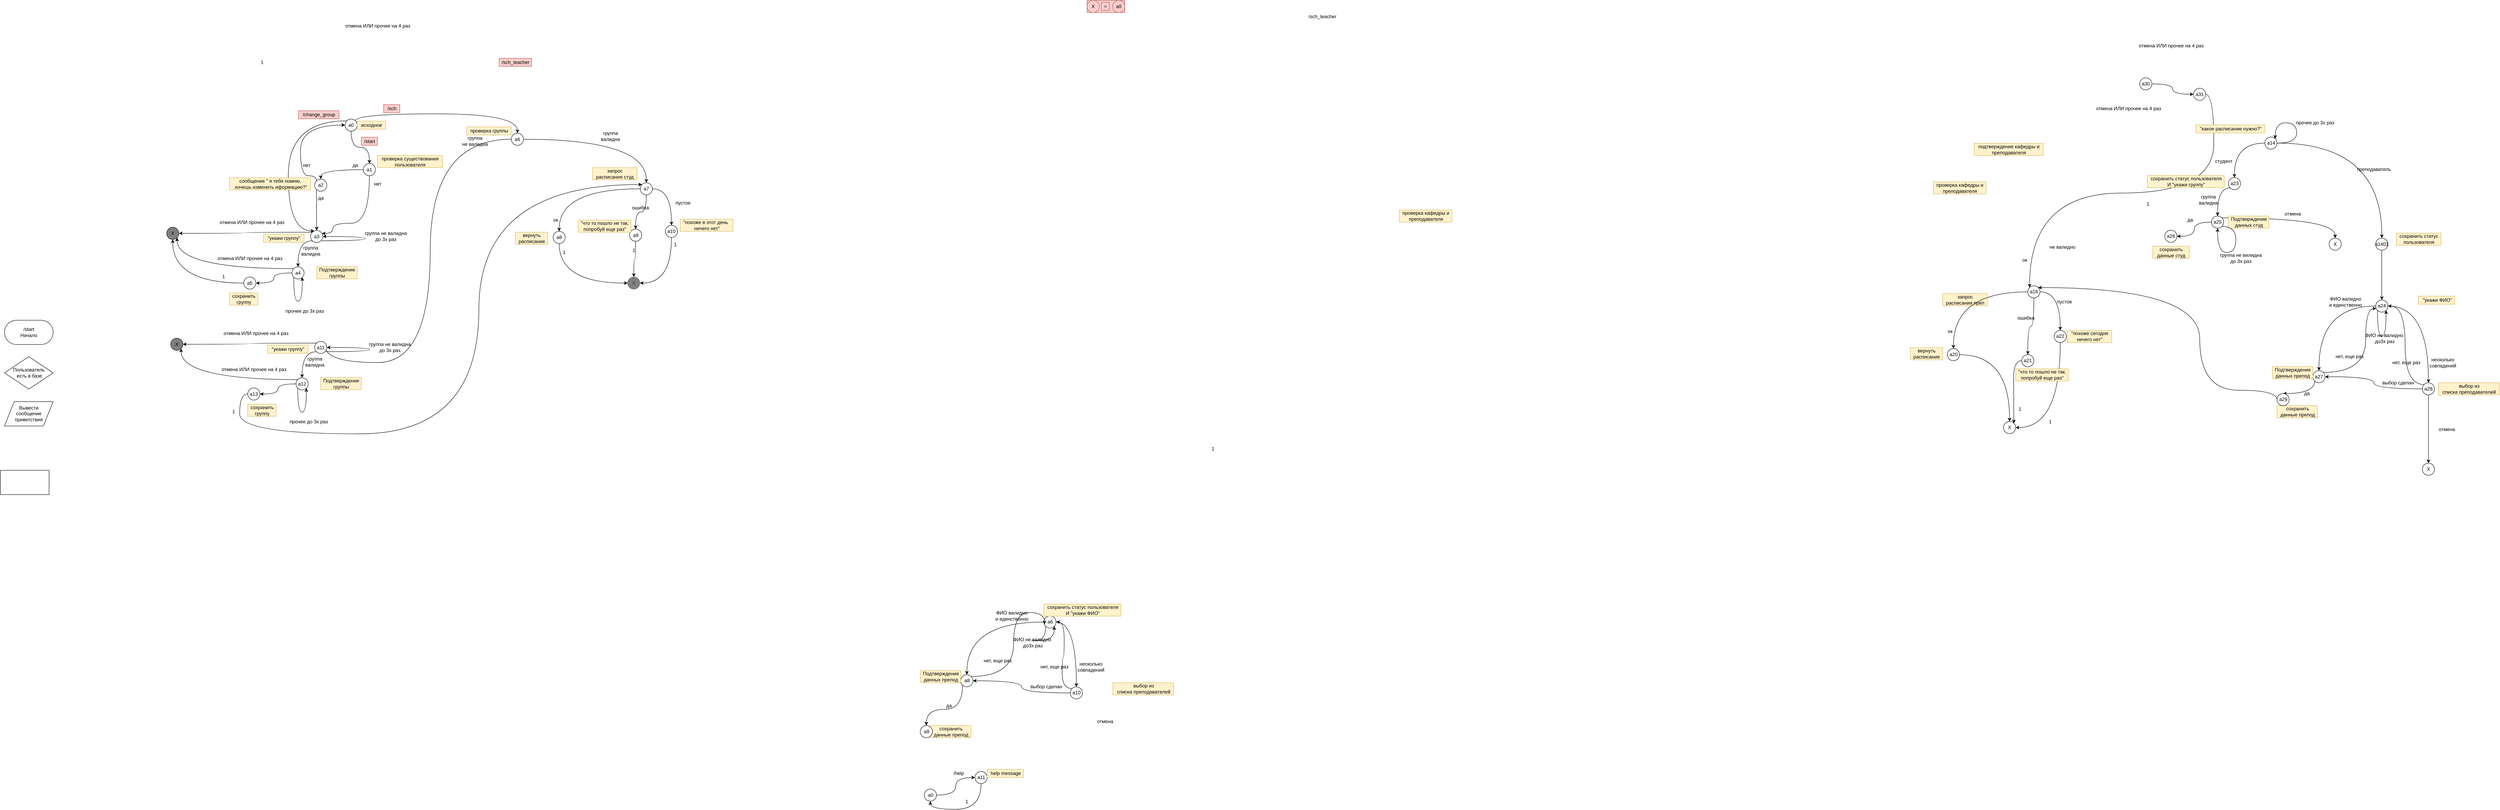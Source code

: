 <mxfile version="12.5.3" type="device"><diagram id="VK6c5lsioW2LHg_DJ_at" name="Page-1"><mxGraphModel dx="2460" dy="1689" grid="1" gridSize="10" guides="1" tooltips="1" connect="1" arrows="1" fold="1" page="1" pageScale="1" pageWidth="850" pageHeight="1100" math="0" shadow="0"><root><mxCell id="0"/><mxCell id="1" parent="0"/><mxCell id="bqstY_Hlin2FzikaDKTj-4" style="edgeStyle=orthogonalEdgeStyle;rounded=0;orthogonalLoop=1;jettySize=auto;html=1;exitX=0.5;exitY=1;exitDx=0;exitDy=0;entryX=0.5;entryY=0;entryDx=0;entryDy=0;curved=1;" parent="1" source="bqstY_Hlin2FzikaDKTj-1" target="bqstY_Hlin2FzikaDKTj-3" edge="1"><mxGeometry relative="1" as="geometry"/></mxCell><mxCell id="v7j_WseTXNsHEajFY_FT-43" style="edgeStyle=orthogonalEdgeStyle;curved=1;rounded=0;orthogonalLoop=1;jettySize=auto;html=1;exitX=0;exitY=0;exitDx=0;exitDy=0;entryX=0.305;entryY=0.038;entryDx=0;entryDy=0;entryPerimeter=0;" edge="1" parent="1" source="bqstY_Hlin2FzikaDKTj-1" target="bqstY_Hlin2FzikaDKTj-9"><mxGeometry relative="1" as="geometry"><Array as="points"><mxPoint x="-900" y="77"/><mxPoint x="-900" y="349"/></Array></mxGeometry></mxCell><mxCell id="bqstY_Hlin2FzikaDKTj-1" value="a0" style="ellipse;whiteSpace=wrap;html=1;aspect=fixed;" parent="1" vertex="1"><mxGeometry x="-760" y="72.8" width="30" height="30" as="geometry"/></mxCell><mxCell id="bqstY_Hlin2FzikaDKTj-17" style="edgeStyle=orthogonalEdgeStyle;curved=1;rounded=0;orthogonalLoop=1;jettySize=auto;html=1;exitX=0;exitY=0.5;exitDx=0;exitDy=0;entryX=0.5;entryY=0;entryDx=0;entryDy=0;" parent="1" source="bqstY_Hlin2FzikaDKTj-3" target="bqstY_Hlin2FzikaDKTj-6" edge="1"><mxGeometry relative="1" as="geometry"/></mxCell><mxCell id="bqstY_Hlin2FzikaDKTj-19" style="edgeStyle=orthogonalEdgeStyle;curved=1;rounded=0;orthogonalLoop=1;jettySize=auto;html=1;exitX=0.5;exitY=1;exitDx=0;exitDy=0;entryX=0.928;entryY=0.254;entryDx=0;entryDy=0;entryPerimeter=0;" parent="1" source="bqstY_Hlin2FzikaDKTj-3" target="bqstY_Hlin2FzikaDKTj-9" edge="1"><mxGeometry relative="1" as="geometry"><mxPoint x="-635" y="262.8" as="targetPoint"/><Array as="points"><mxPoint x="-700" y="330"/><mxPoint x="-790" y="330"/><mxPoint x="-790" y="355"/></Array></mxGeometry></mxCell><mxCell id="bqstY_Hlin2FzikaDKTj-3" value="a1" style="ellipse;whiteSpace=wrap;html=1;aspect=fixed;" parent="1" vertex="1"><mxGeometry x="-715" y="182.8" width="30" height="30" as="geometry"/></mxCell><mxCell id="bqstY_Hlin2FzikaDKTj-5" value="да" style="text;html=1;align=center;verticalAlign=middle;resizable=0;points=[];autosize=1;" parent="1" vertex="1"><mxGeometry x="-750" y="177.25" width="30" height="20" as="geometry"/></mxCell><mxCell id="bqstY_Hlin2FzikaDKTj-10" style="edgeStyle=orthogonalEdgeStyle;curved=1;rounded=0;orthogonalLoop=1;jettySize=auto;html=1;exitX=0;exitY=1;exitDx=0;exitDy=0;entryX=0.5;entryY=0;entryDx=0;entryDy=0;" parent="1" source="bqstY_Hlin2FzikaDKTj-6" target="bqstY_Hlin2FzikaDKTj-9" edge="1"><mxGeometry relative="1" as="geometry"/></mxCell><mxCell id="bqstY_Hlin2FzikaDKTj-26" style="edgeStyle=orthogonalEdgeStyle;curved=1;rounded=0;orthogonalLoop=1;jettySize=auto;html=1;exitX=0;exitY=0;exitDx=0;exitDy=0;entryX=0;entryY=0.5;entryDx=0;entryDy=0;" parent="1" source="bqstY_Hlin2FzikaDKTj-6" target="bqstY_Hlin2FzikaDKTj-1" edge="1"><mxGeometry relative="1" as="geometry"><Array as="points"><mxPoint x="-830" y="212.8"/><mxPoint x="-870" y="212.8"/><mxPoint x="-870" y="87.8"/></Array></mxGeometry></mxCell><mxCell id="bqstY_Hlin2FzikaDKTj-6" value="a2" style="ellipse;whiteSpace=wrap;html=1;aspect=fixed;" parent="1" vertex="1"><mxGeometry x="-835" y="221.25" width="30" height="30" as="geometry"/></mxCell><mxCell id="v7j_WseTXNsHEajFY_FT-10" style="edgeStyle=orthogonalEdgeStyle;curved=1;rounded=0;orthogonalLoop=1;jettySize=auto;html=1;exitX=0;exitY=0;exitDx=0;exitDy=0;entryX=1;entryY=0.5;entryDx=0;entryDy=0;" edge="1" parent="1" source="bqstY_Hlin2FzikaDKTj-9" target="v7j_WseTXNsHEajFY_FT-9"><mxGeometry relative="1" as="geometry"/></mxCell><mxCell id="bqstY_Hlin2FzikaDKTj-9" value="a3" style="ellipse;whiteSpace=wrap;html=1;aspect=fixed;" parent="1" vertex="1"><mxGeometry x="-845" y="347.8" width="30" height="30" as="geometry"/></mxCell><mxCell id="bqstY_Hlin2FzikaDKTj-14" value="исходное" style="text;html=1;align=center;verticalAlign=middle;resizable=0;points=[];autosize=1;fillColor=#fff2cc;strokeColor=#d6b656;" parent="1" vertex="1"><mxGeometry x="-730" y="77.8" width="70" height="20" as="geometry"/></mxCell><mxCell id="bqstY_Hlin2FzikaDKTj-15" value="проверка существования &lt;br&gt;пользователя" style="text;html=1;align=center;verticalAlign=middle;resizable=0;points=[];autosize=1;fillColor=#fff2cc;strokeColor=#d6b656;" parent="1" vertex="1"><mxGeometry x="-680" y="162.8" width="160" height="30" as="geometry"/></mxCell><mxCell id="bqstY_Hlin2FzikaDKTj-16" value="/start" style="text;html=1;align=center;verticalAlign=middle;resizable=0;points=[];autosize=1;fillColor=#f8cecc;strokeColor=#b85450;" parent="1" vertex="1"><mxGeometry x="-720" y="117.8" width="40" height="20" as="geometry"/></mxCell><mxCell id="bqstY_Hlin2FzikaDKTj-20" value="нет" style="text;html=1;align=center;verticalAlign=middle;resizable=0;points=[];autosize=1;" parent="1" vertex="1"><mxGeometry x="-695" y="222.8" width="30" height="20" as="geometry"/></mxCell><mxCell id="bqstY_Hlin2FzikaDKTj-21" value="сообщение &quot; я тебя помню,&lt;br&gt;&amp;nbsp;хочешь изменить иформацию?&quot;" style="text;html=1;align=center;verticalAlign=middle;resizable=0;points=[];autosize=1;fillColor=#fff2cc;strokeColor=#d6b656;" parent="1" vertex="1"><mxGeometry x="-1045" y="217.8" width="200" height="30" as="geometry"/></mxCell><mxCell id="bqstY_Hlin2FzikaDKTj-22" value="да" style="text;html=1;align=center;verticalAlign=middle;resizable=0;points=[];autosize=1;" parent="1" vertex="1"><mxGeometry x="-835" y="257.8" width="30" height="20" as="geometry"/></mxCell><mxCell id="bqstY_Hlin2FzikaDKTj-38" style="edgeStyle=orthogonalEdgeStyle;curved=1;rounded=0;orthogonalLoop=1;jettySize=auto;html=1;exitX=0;exitY=1;exitDx=0;exitDy=0;entryX=0.5;entryY=0;entryDx=0;entryDy=0;" parent="1" source="bqstY_Hlin2FzikaDKTj-9" target="bqstY_Hlin2FzikaDKTj-37" edge="1"><mxGeometry relative="1" as="geometry"><mxPoint x="-975.607" y="448.407" as="sourcePoint"/></mxGeometry></mxCell><mxCell id="bqstY_Hlin2FzikaDKTj-25" value="нет" style="text;html=1;align=center;verticalAlign=middle;resizable=0;points=[];autosize=1;" parent="1" vertex="1"><mxGeometry x="-870" y="177.25" width="30" height="20" as="geometry"/></mxCell><mxCell id="bqstY_Hlin2FzikaDKTj-54" value="" style="edgeStyle=orthogonalEdgeStyle;curved=1;rounded=0;orthogonalLoop=1;jettySize=auto;html=1;" parent="1" source="bqstY_Hlin2FzikaDKTj-28" target="bqstY_Hlin2FzikaDKTj-53" edge="1"><mxGeometry relative="1" as="geometry"/></mxCell><mxCell id="bqstY_Hlin2FzikaDKTj-70" style="edgeStyle=orthogonalEdgeStyle;curved=1;rounded=0;orthogonalLoop=1;jettySize=auto;html=1;exitX=1;exitY=0.5;exitDx=0;exitDy=0;entryX=0.5;entryY=0;entryDx=0;entryDy=0;" parent="1" source="bqstY_Hlin2FzikaDKTj-28" target="bqstY_Hlin2FzikaDKTj-72" edge="1"><mxGeometry relative="1" as="geometry"><mxPoint x="1048.5" y="1480" as="targetPoint"/></mxGeometry></mxCell><mxCell id="bqstY_Hlin2FzikaDKTj-28" value="a6" style="ellipse;whiteSpace=wrap;html=1;aspect=fixed;" parent="1" vertex="1"><mxGeometry x="963.5" y="1299.45" width="30" height="30" as="geometry"/></mxCell><mxCell id="bqstY_Hlin2FzikaDKTj-62" style="edgeStyle=orthogonalEdgeStyle;curved=1;rounded=0;orthogonalLoop=1;jettySize=auto;html=1;exitX=1;exitY=0;exitDx=0;exitDy=0;entryX=0.048;entryY=0.703;entryDx=0;entryDy=0;entryPerimeter=0;" parent="1" source="bqstY_Hlin2FzikaDKTj-53" target="bqstY_Hlin2FzikaDKTj-28" edge="1"><mxGeometry relative="1" as="geometry"><Array as="points"><mxPoint x="888.5" y="1449"/><mxPoint x="888.5" y="1291"/></Array></mxGeometry></mxCell><mxCell id="bqstY_Hlin2FzikaDKTj-53" value="a8" style="ellipse;whiteSpace=wrap;html=1;aspect=fixed;" parent="1" vertex="1"><mxGeometry x="758.5" y="1444.45" width="30" height="30" as="geometry"/></mxCell><mxCell id="bqstY_Hlin2FzikaDKTj-34" value="&quot;укажи группу&quot;" style="text;html=1;align=center;verticalAlign=middle;resizable=0;points=[];autosize=1;fillColor=#fff2cc;strokeColor=#d6b656;" parent="1" vertex="1"><mxGeometry x="-961" y="357.25" width="100" height="20" as="geometry"/></mxCell><mxCell id="bqstY_Hlin2FzikaDKTj-35" style="edgeStyle=orthogonalEdgeStyle;curved=1;rounded=0;orthogonalLoop=1;jettySize=auto;html=1;exitX=0.912;exitY=0.851;exitDx=0;exitDy=0;entryX=1;entryY=0.5;entryDx=0;entryDy=0;exitPerimeter=0;" parent="1" source="bqstY_Hlin2FzikaDKTj-9" target="bqstY_Hlin2FzikaDKTj-9" edge="1"><mxGeometry relative="1" as="geometry"><Array as="points"><mxPoint x="-710" y="373"/><mxPoint x="-710" y="363"/></Array></mxGeometry></mxCell><mxCell id="bqstY_Hlin2FzikaDKTj-36" value="отмена ИЛИ прочее на 4 раз" style="text;html=1;align=center;verticalAlign=middle;resizable=0;points=[];autosize=1;" parent="1" vertex="1"><mxGeometry x="-1080" y="317.8" width="180" height="20" as="geometry"/></mxCell><mxCell id="bqstY_Hlin2FzikaDKTj-113" style="edgeStyle=orthogonalEdgeStyle;curved=1;rounded=0;orthogonalLoop=1;jettySize=auto;html=1;exitX=0;exitY=0.5;exitDx=0;exitDy=0;entryX=1;entryY=0.5;entryDx=0;entryDy=0;" parent="1" source="bqstY_Hlin2FzikaDKTj-37" target="bqstY_Hlin2FzikaDKTj-110" edge="1"><mxGeometry relative="1" as="geometry"/></mxCell><mxCell id="v7j_WseTXNsHEajFY_FT-11" style="edgeStyle=orthogonalEdgeStyle;curved=1;rounded=0;orthogonalLoop=1;jettySize=auto;html=1;exitX=0;exitY=0;exitDx=0;exitDy=0;entryX=1;entryY=1;entryDx=0;entryDy=0;" edge="1" parent="1" source="bqstY_Hlin2FzikaDKTj-37" target="v7j_WseTXNsHEajFY_FT-9"><mxGeometry relative="1" as="geometry"/></mxCell><mxCell id="bqstY_Hlin2FzikaDKTj-37" value="a4" style="ellipse;whiteSpace=wrap;html=1;aspect=fixed;" parent="1" vertex="1"><mxGeometry x="-891" y="437.8" width="30" height="30" as="geometry"/></mxCell><mxCell id="bqstY_Hlin2FzikaDKTj-39" value="группа &lt;br&gt;валидна" style="text;html=1;align=center;verticalAlign=middle;resizable=0;points=[];autosize=1;" parent="1" vertex="1"><mxGeometry x="-875" y="382.8" width="60" height="30" as="geometry"/></mxCell><mxCell id="bqstY_Hlin2FzikaDKTj-41" value="ФИО не валидно&lt;br&gt;&amp;nbsp;до3х раз" style="text;html=1;align=center;verticalAlign=middle;resizable=0;points=[];autosize=1;" parent="1" vertex="1"><mxGeometry x="878.5" y="1350" width="110" height="30" as="geometry"/></mxCell><mxCell id="bqstY_Hlin2FzikaDKTj-45" value="сохранить &lt;br&gt;данные препод" style="text;html=1;align=center;verticalAlign=middle;resizable=0;points=[];autosize=1;fillColor=#fff2cc;strokeColor=#d6b656;" parent="1" vertex="1"><mxGeometry x="683.5" y="1570" width="100" height="30" as="geometry"/></mxCell><mxCell id="bqstY_Hlin2FzikaDKTj-48" value="отмена ИЛИ прочее на 4 раз" style="text;html=1;align=center;verticalAlign=middle;resizable=0;points=[];autosize=1;" parent="1" vertex="1"><mxGeometry x="-1085" y="407.25" width="180" height="20" as="geometry"/></mxCell><mxCell id="bqstY_Hlin2FzikaDKTj-55" value="1" style="text;html=1;align=center;verticalAlign=middle;resizable=0;points=[];autosize=1;" parent="1" vertex="1"><mxGeometry x="-1070" y="452.23" width="20" height="20" as="geometry"/></mxCell><mxCell id="bqstY_Hlin2FzikaDKTj-57" value="сохранить статус пользователя&lt;br&gt;И &quot;укажи ФИО&quot;" style="text;html=1;align=center;verticalAlign=middle;resizable=0;points=[];autosize=1;fillColor=#fff2cc;strokeColor=#d6b656;" parent="1" vertex="1"><mxGeometry x="963.5" y="1270" width="190" height="30" as="geometry"/></mxCell><mxCell id="bqstY_Hlin2FzikaDKTj-58" style="edgeStyle=orthogonalEdgeStyle;curved=1;rounded=0;orthogonalLoop=1;jettySize=auto;html=1;exitX=0;exitY=1;exitDx=0;exitDy=0;entryX=1;entryY=1;entryDx=0;entryDy=0;" parent="1" source="bqstY_Hlin2FzikaDKTj-28" target="bqstY_Hlin2FzikaDKTj-28" edge="1"><mxGeometry relative="1" as="geometry"><Array as="points"><mxPoint x="918.5" y="1360"/><mxPoint x="938.5" y="1360"/></Array></mxGeometry></mxCell><mxCell id="bqstY_Hlin2FzikaDKTj-59" value="ФИО валидно &lt;br&gt;и единственно" style="text;html=1;align=center;verticalAlign=middle;resizable=0;points=[];autosize=1;" parent="1" vertex="1"><mxGeometry x="833.5" y="1284.45" width="100" height="30" as="geometry"/></mxCell><mxCell id="bqstY_Hlin2FzikaDKTj-60" value="Подтверждение &lt;br&gt;данных препод" style="text;html=1;align=center;verticalAlign=middle;resizable=0;points=[];autosize=1;fillColor=#fff2cc;strokeColor=#d6b656;" parent="1" vertex="1"><mxGeometry x="658.5" y="1434.45" width="100" height="30" as="geometry"/></mxCell><mxCell id="bqstY_Hlin2FzikaDKTj-63" value="нет, еще раз" style="text;html=1;align=center;verticalAlign=middle;resizable=0;points=[];autosize=1;" parent="1" vertex="1"><mxGeometry x="808.5" y="1400" width="80" height="20" as="geometry"/></mxCell><mxCell id="bqstY_Hlin2FzikaDKTj-65" value="да" style="text;html=1;align=center;verticalAlign=middle;resizable=0;points=[];autosize=1;" parent="1" vertex="1"><mxGeometry x="713.5" y="1511" width="30" height="20" as="geometry"/></mxCell><mxCell id="bqstY_Hlin2FzikaDKTj-50" value="a9" style="ellipse;whiteSpace=wrap;html=1;aspect=fixed;" parent="1" vertex="1"><mxGeometry x="658.5" y="1570" width="30" height="30" as="geometry"/></mxCell><mxCell id="bqstY_Hlin2FzikaDKTj-66" style="edgeStyle=orthogonalEdgeStyle;curved=1;rounded=0;orthogonalLoop=1;jettySize=auto;html=1;exitX=0;exitY=1;exitDx=0;exitDy=0;entryX=0.5;entryY=0;entryDx=0;entryDy=0;" parent="1" source="bqstY_Hlin2FzikaDKTj-53" target="bqstY_Hlin2FzikaDKTj-50" edge="1"><mxGeometry relative="1" as="geometry"><mxPoint x="763" y="1469.667" as="sourcePoint"/><mxPoint x="883.833" y="899.667" as="targetPoint"/><Array as="points"><mxPoint x="763.5" y="1530"/><mxPoint x="673.5" y="1530"/></Array></mxGeometry></mxCell><mxCell id="bqstY_Hlin2FzikaDKTj-67" value="1" style="text;html=1;align=center;verticalAlign=middle;resizable=0;points=[];autosize=1;" parent="1" vertex="1"><mxGeometry x="-975" y="-77.2" width="20" height="20" as="geometry"/></mxCell><mxCell id="bqstY_Hlin2FzikaDKTj-69" value="отмена ИЛИ прочее на 4 раз" style="text;html=1;align=center;verticalAlign=middle;resizable=0;points=[];autosize=1;" parent="1" vertex="1"><mxGeometry x="-770" y="-166.67" width="180" height="20" as="geometry"/></mxCell><mxCell id="bqstY_Hlin2FzikaDKTj-71" value="несколько &lt;br&gt;совпадений" style="text;html=1;align=center;verticalAlign=middle;resizable=0;points=[];autosize=1;" parent="1" vertex="1"><mxGeometry x="1038.5" y="1410" width="80" height="30" as="geometry"/></mxCell><mxCell id="bqstY_Hlin2FzikaDKTj-74" style="edgeStyle=orthogonalEdgeStyle;curved=1;rounded=0;orthogonalLoop=1;jettySize=auto;html=1;exitX=0;exitY=0.5;exitDx=0;exitDy=0;entryX=1;entryY=0.5;entryDx=0;entryDy=0;" parent="1" source="bqstY_Hlin2FzikaDKTj-72" target="bqstY_Hlin2FzikaDKTj-53" edge="1"><mxGeometry relative="1" as="geometry"/></mxCell><mxCell id="bqstY_Hlin2FzikaDKTj-78" style="edgeStyle=orthogonalEdgeStyle;curved=1;rounded=0;orthogonalLoop=1;jettySize=auto;html=1;exitX=0;exitY=0;exitDx=0;exitDy=0;entryX=1;entryY=0.5;entryDx=0;entryDy=0;" parent="1" source="bqstY_Hlin2FzikaDKTj-72" target="bqstY_Hlin2FzikaDKTj-28" edge="1"><mxGeometry relative="1" as="geometry"/></mxCell><mxCell id="bqstY_Hlin2FzikaDKTj-72" value="a10" style="ellipse;whiteSpace=wrap;html=1;aspect=fixed;" parent="1" vertex="1"><mxGeometry x="1028.5" y="1474.45" width="30" height="30" as="geometry"/></mxCell><mxCell id="bqstY_Hlin2FzikaDKTj-73" value="выбор из &lt;br&gt;списка преподавателей" style="text;html=1;align=center;verticalAlign=middle;resizable=0;points=[];autosize=1;fillColor=#fff2cc;strokeColor=#d6b656;" parent="1" vertex="1"><mxGeometry x="1133.5" y="1464.45" width="150" height="30" as="geometry"/></mxCell><mxCell id="bqstY_Hlin2FzikaDKTj-75" value="выбор сделан" style="text;html=1;align=center;verticalAlign=middle;resizable=0;points=[];autosize=1;" parent="1" vertex="1"><mxGeometry x="923.5" y="1464.45" width="90" height="20" as="geometry"/></mxCell><mxCell id="bqstY_Hlin2FzikaDKTj-77" value="отмена" style="text;html=1;align=center;verticalAlign=middle;resizable=0;points=[];autosize=1;" parent="1" vertex="1"><mxGeometry x="1083.5" y="1550" width="60" height="20" as="geometry"/></mxCell><mxCell id="bqstY_Hlin2FzikaDKTj-79" value="нет, еще раз" style="text;html=1;align=center;verticalAlign=middle;resizable=0;points=[];autosize=1;" parent="1" vertex="1"><mxGeometry x="948.5" y="1415" width="80" height="20" as="geometry"/></mxCell><mxCell id="bqstY_Hlin2FzikaDKTj-89" value="" style="edgeStyle=orthogonalEdgeStyle;curved=1;rounded=0;orthogonalLoop=1;jettySize=auto;html=1;entryX=0.5;entryY=0;entryDx=0;entryDy=0;exitX=1;exitY=0;exitDx=0;exitDy=0;" parent="1" source="bqstY_Hlin2FzikaDKTj-1" target="bqstY_Hlin2FzikaDKTj-94" edge="1"><mxGeometry relative="1" as="geometry"><mxPoint x="-251" y="89.7" as="targetPoint"/><mxPoint x="-135.997" y="41" as="sourcePoint"/><Array as="points"><mxPoint x="-734" y="60"/><mxPoint x="-335" y="60"/></Array></mxGeometry></mxCell><mxCell id="bqstY_Hlin2FzikaDKTj-341" value="" style="edgeStyle=orthogonalEdgeStyle;curved=1;rounded=0;orthogonalLoop=1;jettySize=auto;html=1;" parent="1" source="bqstY_Hlin2FzikaDKTj-338" target="bqstY_Hlin2FzikaDKTj-340" edge="1"><mxGeometry relative="1" as="geometry"/></mxCell><mxCell id="bqstY_Hlin2FzikaDKTj-338" value="a30" style="ellipse;whiteSpace=wrap;html=1;aspect=fixed;" parent="1" vertex="1"><mxGeometry x="3666" y="-28.95" width="30" height="30" as="geometry"/></mxCell><mxCell id="bqstY_Hlin2FzikaDKTj-345" style="edgeStyle=orthogonalEdgeStyle;curved=1;rounded=0;orthogonalLoop=1;jettySize=auto;html=1;exitX=1;exitY=0.5;exitDx=0;exitDy=0;entryX=0;entryY=0;entryDx=0;entryDy=0;" parent="1" source="bqstY_Hlin2FzikaDKTj-340" target="bqstY_Hlin2FzikaDKTj-142" edge="1"><mxGeometry relative="1" as="geometry"/></mxCell><mxCell id="bqstY_Hlin2FzikaDKTj-340" value="a31" style="ellipse;whiteSpace=wrap;html=1;aspect=fixed;" parent="1" vertex="1"><mxGeometry x="3798.72" y="-3.3" width="30" height="30" as="geometry"/></mxCell><mxCell id="bqstY_Hlin2FzikaDKTj-208" value="" style="edgeStyle=orthogonalEdgeStyle;curved=1;rounded=0;orthogonalLoop=1;jettySize=auto;html=1;" parent="1" source="bqstY_Hlin2FzikaDKTj-96" target="bqstY_Hlin2FzikaDKTj-207" edge="1"><mxGeometry relative="1" as="geometry"/></mxCell><mxCell id="bqstY_Hlin2FzikaDKTj-210" value="" style="edgeStyle=orthogonalEdgeStyle;curved=1;rounded=0;orthogonalLoop=1;jettySize=auto;html=1;entryX=0.5;entryY=0;entryDx=0;entryDy=0;" parent="1" source="bqstY_Hlin2FzikaDKTj-351" target="bqstY_Hlin2FzikaDKTj-262" edge="1"><mxGeometry relative="1" as="geometry"><mxPoint x="4338" y="212.25" as="targetPoint"/></mxGeometry></mxCell><mxCell id="bqstY_Hlin2FzikaDKTj-96" value="a14" style="ellipse;whiteSpace=wrap;html=1;aspect=fixed;" parent="1" vertex="1"><mxGeometry x="3974.5" y="117.25" width="30" height="30" as="geometry"/></mxCell><mxCell id="bqstY_Hlin2FzikaDKTj-207" value="a23" style="ellipse;whiteSpace=wrap;html=1;aspect=fixed;" parent="1" vertex="1"><mxGeometry x="3884.5" y="217.25" width="30" height="30" as="geometry"/></mxCell><mxCell id="bqstY_Hlin2FzikaDKTj-281" style="edgeStyle=orthogonalEdgeStyle;curved=1;rounded=0;orthogonalLoop=1;jettySize=auto;html=1;exitX=1;exitY=0.5;exitDx=0;exitDy=0;entryX=0.5;entryY=0;entryDx=0;entryDy=0;" parent="1" source="bqstY_Hlin2FzikaDKTj-94" target="bqstY_Hlin2FzikaDKTj-99" edge="1"><mxGeometry relative="1" as="geometry"><mxPoint x="97.36" y="159.5" as="sourcePoint"/><mxPoint x="-24.64" y="337.25" as="targetPoint"/></mxGeometry></mxCell><mxCell id="v7j_WseTXNsHEajFY_FT-42" style="edgeStyle=orthogonalEdgeStyle;curved=1;rounded=0;orthogonalLoop=1;jettySize=auto;html=1;exitX=0;exitY=0.5;exitDx=0;exitDy=0;entryX=1;entryY=0;entryDx=0;entryDy=0;" edge="1" parent="1" source="bqstY_Hlin2FzikaDKTj-94" target="v7j_WseTXNsHEajFY_FT-23"><mxGeometry relative="1" as="geometry"><Array as="points"><mxPoint x="-550" y="123"/><mxPoint x="-550" y="674"/></Array></mxGeometry></mxCell><mxCell id="bqstY_Hlin2FzikaDKTj-94" value="a6" style="ellipse;whiteSpace=wrap;html=1;aspect=fixed;" parent="1" vertex="1"><mxGeometry x="-350" y="107.8" width="30" height="30" as="geometry"/></mxCell><mxCell id="bqstY_Hlin2FzikaDKTj-107" value="" style="edgeStyle=orthogonalEdgeStyle;curved=1;rounded=0;orthogonalLoop=1;jettySize=auto;html=1;" parent="1" source="bqstY_Hlin2FzikaDKTj-99" target="bqstY_Hlin2FzikaDKTj-106" edge="1"><mxGeometry relative="1" as="geometry"/></mxCell><mxCell id="bqstY_Hlin2FzikaDKTj-126" value="" style="edgeStyle=orthogonalEdgeStyle;curved=1;rounded=0;orthogonalLoop=1;jettySize=auto;html=1;" parent="1" source="bqstY_Hlin2FzikaDKTj-99" target="bqstY_Hlin2FzikaDKTj-125" edge="1"><mxGeometry relative="1" as="geometry"/></mxCell><mxCell id="v7j_WseTXNsHEajFY_FT-6" style="edgeStyle=orthogonalEdgeStyle;curved=1;rounded=0;orthogonalLoop=1;jettySize=auto;html=1;exitX=1;exitY=0.5;exitDx=0;exitDy=0;" edge="1" parent="1" source="bqstY_Hlin2FzikaDKTj-99" target="bqstY_Hlin2FzikaDKTj-120"><mxGeometry relative="1" as="geometry"/></mxCell><mxCell id="bqstY_Hlin2FzikaDKTj-99" value="a7" style="ellipse;whiteSpace=wrap;html=1;aspect=fixed;" parent="1" vertex="1"><mxGeometry x="-32" y="230.07" width="30" height="30" as="geometry"/></mxCell><mxCell id="v7j_WseTXNsHEajFY_FT-15" style="edgeStyle=orthogonalEdgeStyle;curved=1;rounded=0;orthogonalLoop=1;jettySize=auto;html=1;exitX=0.5;exitY=1;exitDx=0;exitDy=0;entryX=0.5;entryY=0;entryDx=0;entryDy=0;" edge="1" parent="1" source="bqstY_Hlin2FzikaDKTj-125" target="v7j_WseTXNsHEajFY_FT-13"><mxGeometry relative="1" as="geometry"/></mxCell><mxCell id="bqstY_Hlin2FzikaDKTj-125" value="a9" style="ellipse;whiteSpace=wrap;html=1;aspect=fixed;" parent="1" vertex="1"><mxGeometry x="-58.5" y="344.5" width="30" height="30" as="geometry"/></mxCell><mxCell id="v7j_WseTXNsHEajFY_FT-14" style="edgeStyle=orthogonalEdgeStyle;curved=1;rounded=0;orthogonalLoop=1;jettySize=auto;html=1;exitX=0.5;exitY=1;exitDx=0;exitDy=0;entryX=1;entryY=0.5;entryDx=0;entryDy=0;" edge="1" parent="1" source="bqstY_Hlin2FzikaDKTj-120" target="v7j_WseTXNsHEajFY_FT-13"><mxGeometry relative="1" as="geometry"/></mxCell><mxCell id="bqstY_Hlin2FzikaDKTj-120" value="a10" style="ellipse;whiteSpace=wrap;html=1;aspect=fixed;" parent="1" vertex="1"><mxGeometry x="30" y="335.07" width="30" height="30" as="geometry"/></mxCell><mxCell id="v7j_WseTXNsHEajFY_FT-16" style="edgeStyle=orthogonalEdgeStyle;curved=1;rounded=0;orthogonalLoop=1;jettySize=auto;html=1;exitX=0.5;exitY=1;exitDx=0;exitDy=0;entryX=0;entryY=0.5;entryDx=0;entryDy=0;" edge="1" parent="1" source="bqstY_Hlin2FzikaDKTj-106" target="v7j_WseTXNsHEajFY_FT-13"><mxGeometry relative="1" as="geometry"/></mxCell><mxCell id="bqstY_Hlin2FzikaDKTj-106" value="a8" style="ellipse;whiteSpace=wrap;html=1;aspect=fixed;" parent="1" vertex="1"><mxGeometry x="-247" y="350.07" width="30" height="30" as="geometry"/></mxCell><mxCell id="bqstY_Hlin2FzikaDKTj-90" value="/sch" style="text;html=1;align=center;verticalAlign=middle;resizable=0;points=[];autosize=1;fillColor=#f8cecc;strokeColor=#b85450;" parent="1" vertex="1"><mxGeometry x="-665" y="37.25" width="40" height="20" as="geometry"/></mxCell><mxCell id="bqstY_Hlin2FzikaDKTj-108" value="запрос &lt;br&gt;расписания студ" style="text;html=1;align=center;verticalAlign=middle;resizable=0;points=[];autosize=1;fillColor=#fff2cc;strokeColor=#d6b656;" parent="1" vertex="1"><mxGeometry x="-150" y="192.8" width="110" height="30" as="geometry"/></mxCell><mxCell id="bqstY_Hlin2FzikaDKTj-109" value="Подтверждение &lt;br&gt;группы" style="text;html=1;align=center;verticalAlign=middle;resizable=0;points=[];autosize=1;fillColor=#fff2cc;strokeColor=#d6b656;" parent="1" vertex="1"><mxGeometry x="-830" y="437.25" width="100" height="30" as="geometry"/></mxCell><mxCell id="v7j_WseTXNsHEajFY_FT-12" style="edgeStyle=orthogonalEdgeStyle;curved=1;rounded=0;orthogonalLoop=1;jettySize=auto;html=1;exitX=0;exitY=0.5;exitDx=0;exitDy=0;entryX=0.5;entryY=1;entryDx=0;entryDy=0;" edge="1" parent="1" source="bqstY_Hlin2FzikaDKTj-110" target="v7j_WseTXNsHEajFY_FT-9"><mxGeometry relative="1" as="geometry"/></mxCell><mxCell id="bqstY_Hlin2FzikaDKTj-110" value="a5" style="ellipse;whiteSpace=wrap;html=1;aspect=fixed;" parent="1" vertex="1"><mxGeometry x="-1010" y="462.8" width="30" height="30" as="geometry"/></mxCell><mxCell id="bqstY_Hlin2FzikaDKTj-115" value="сохранить &lt;br&gt;группу" style="text;html=1;align=center;verticalAlign=middle;resizable=0;points=[];autosize=1;fillColor=#fff2cc;strokeColor=#d6b656;" parent="1" vertex="1"><mxGeometry x="-1045" y="502.25" width="70" height="30" as="geometry"/></mxCell><mxCell id="bqstY_Hlin2FzikaDKTj-116" value="ок" style="text;html=1;align=center;verticalAlign=middle;resizable=0;points=[];autosize=1;" parent="1" vertex="1"><mxGeometry x="-256" y="312.27" width="30" height="20" as="geometry"/></mxCell><mxCell id="bqstY_Hlin2FzikaDKTj-117" value="&quot;похоже в этот день&amp;nbsp;&amp;nbsp;&lt;br&gt;ничего нет&quot;" style="text;html=1;align=center;verticalAlign=middle;resizable=0;points=[];autosize=1;fillColor=#fff2cc;strokeColor=#d6b656;" parent="1" vertex="1"><mxGeometry x="66.5" y="320.07" width="130" height="30" as="geometry"/></mxCell><mxCell id="bqstY_Hlin2FzikaDKTj-122" value="вернуть &lt;br&gt;расписание" style="text;html=1;align=center;verticalAlign=middle;resizable=0;points=[];autosize=1;fillColor=#fff2cc;strokeColor=#d6b656;" parent="1" vertex="1"><mxGeometry x="-340" y="352.27" width="80" height="30" as="geometry"/></mxCell><mxCell id="bqstY_Hlin2FzikaDKTj-123" value="пустое" style="text;html=1;align=center;verticalAlign=middle;resizable=0;points=[];autosize=1;" parent="1" vertex="1"><mxGeometry x="48" y="270.07" width="50" height="20" as="geometry"/></mxCell><mxCell id="bqstY_Hlin2FzikaDKTj-127" value="ошибка" style="text;html=1;align=center;verticalAlign=middle;resizable=0;points=[];autosize=1;" parent="1" vertex="1"><mxGeometry x="-62" y="281.72" width="60" height="20" as="geometry"/></mxCell><mxCell id="bqstY_Hlin2FzikaDKTj-128" value="&quot;что то пошло не так, &lt;br&gt;попробуй еще раз&quot;" style="text;html=1;align=center;verticalAlign=middle;resizable=0;points=[];autosize=1;fillColor=#fff2cc;strokeColor=#d6b656;" parent="1" vertex="1"><mxGeometry x="-185" y="322.27" width="130" height="30" as="geometry"/></mxCell><mxCell id="bqstY_Hlin2FzikaDKTj-136" value="запрос &lt;br&gt;расписания преп" style="text;html=1;align=center;verticalAlign=middle;resizable=0;points=[];autosize=1;fillColor=#fff2cc;strokeColor=#d6b656;" parent="1" vertex="1"><mxGeometry x="3180" y="503.93" width="110" height="30" as="geometry"/></mxCell><mxCell id="bqstY_Hlin2FzikaDKTj-139" value="" style="edgeStyle=orthogonalEdgeStyle;curved=1;rounded=0;orthogonalLoop=1;jettySize=auto;html=1;" parent="1" source="bqstY_Hlin2FzikaDKTj-142" target="bqstY_Hlin2FzikaDKTj-145" edge="1"><mxGeometry relative="1" as="geometry"/></mxCell><mxCell id="bqstY_Hlin2FzikaDKTj-140" value="" style="edgeStyle=orthogonalEdgeStyle;curved=1;rounded=0;orthogonalLoop=1;jettySize=auto;html=1;" parent="1" source="bqstY_Hlin2FzikaDKTj-142" target="bqstY_Hlin2FzikaDKTj-144" edge="1"><mxGeometry relative="1" as="geometry"/></mxCell><mxCell id="bqstY_Hlin2FzikaDKTj-141" value="" style="edgeStyle=orthogonalEdgeStyle;curved=1;rounded=0;orthogonalLoop=1;jettySize=auto;html=1;" parent="1" source="bqstY_Hlin2FzikaDKTj-142" target="bqstY_Hlin2FzikaDKTj-143" edge="1"><mxGeometry relative="1" as="geometry"/></mxCell><mxCell id="bqstY_Hlin2FzikaDKTj-142" value="a16" style="ellipse;whiteSpace=wrap;html=1;aspect=fixed;" parent="1" vertex="1"><mxGeometry x="3390" y="484.48" width="30" height="30" as="geometry"/></mxCell><mxCell id="bqstY_Hlin2FzikaDKTj-308" style="edgeStyle=orthogonalEdgeStyle;curved=1;rounded=0;orthogonalLoop=1;jettySize=auto;html=1;exitX=0;exitY=0.5;exitDx=0;exitDy=0;entryX=1;entryY=0;entryDx=0;entryDy=0;" parent="1" source="bqstY_Hlin2FzikaDKTj-143" target="bqstY_Hlin2FzikaDKTj-302" edge="1"><mxGeometry relative="1" as="geometry"/></mxCell><mxCell id="bqstY_Hlin2FzikaDKTj-143" value="a21" style="ellipse;whiteSpace=wrap;html=1;aspect=fixed;" parent="1" vertex="1"><mxGeometry x="3375" y="654.48" width="30" height="30" as="geometry"/></mxCell><mxCell id="bqstY_Hlin2FzikaDKTj-309" style="edgeStyle=orthogonalEdgeStyle;curved=1;rounded=0;orthogonalLoop=1;jettySize=auto;html=1;exitX=0.5;exitY=1;exitDx=0;exitDy=0;entryX=1;entryY=0.5;entryDx=0;entryDy=0;" parent="1" source="bqstY_Hlin2FzikaDKTj-144" target="bqstY_Hlin2FzikaDKTj-302" edge="1"><mxGeometry relative="1" as="geometry"/></mxCell><mxCell id="bqstY_Hlin2FzikaDKTj-144" value="a22" style="ellipse;whiteSpace=wrap;html=1;aspect=fixed;" parent="1" vertex="1"><mxGeometry x="3455" y="594.48" width="30" height="30" as="geometry"/></mxCell><mxCell id="bqstY_Hlin2FzikaDKTj-307" style="edgeStyle=orthogonalEdgeStyle;curved=1;rounded=0;orthogonalLoop=1;jettySize=auto;html=1;exitX=1;exitY=0.5;exitDx=0;exitDy=0;entryX=0.5;entryY=0;entryDx=0;entryDy=0;" parent="1" source="bqstY_Hlin2FzikaDKTj-145" target="bqstY_Hlin2FzikaDKTj-302" edge="1"><mxGeometry relative="1" as="geometry"/></mxCell><mxCell id="bqstY_Hlin2FzikaDKTj-145" value="a20" style="ellipse;whiteSpace=wrap;html=1;aspect=fixed;" parent="1" vertex="1"><mxGeometry x="3191.5" y="639.48" width="30" height="30" as="geometry"/></mxCell><mxCell id="bqstY_Hlin2FzikaDKTj-146" value="ок" style="text;html=1;align=center;verticalAlign=middle;resizable=0;points=[];autosize=1;" parent="1" vertex="1"><mxGeometry x="3182.5" y="587.48" width="30" height="20" as="geometry"/></mxCell><mxCell id="bqstY_Hlin2FzikaDKTj-147" value="&quot;похоже сегодня &lt;br&gt;ничего нет&quot;" style="text;html=1;align=center;verticalAlign=middle;resizable=0;points=[];autosize=1;fillColor=#fff2cc;strokeColor=#d6b656;" parent="1" vertex="1"><mxGeometry x="3487" y="594.48" width="110" height="30" as="geometry"/></mxCell><mxCell id="bqstY_Hlin2FzikaDKTj-148" value="вернуть &lt;br&gt;расписание" style="text;html=1;align=center;verticalAlign=middle;resizable=0;points=[];autosize=1;fillColor=#fff2cc;strokeColor=#d6b656;" parent="1" vertex="1"><mxGeometry x="3100" y="637.25" width="80" height="30" as="geometry"/></mxCell><mxCell id="bqstY_Hlin2FzikaDKTj-149" value="пустое" style="text;html=1;align=center;verticalAlign=middle;resizable=0;points=[];autosize=1;" parent="1" vertex="1"><mxGeometry x="3455" y="514.48" width="50" height="20" as="geometry"/></mxCell><mxCell id="bqstY_Hlin2FzikaDKTj-150" value="ошибка" style="text;html=1;align=center;verticalAlign=middle;resizable=0;points=[];autosize=1;" parent="1" vertex="1"><mxGeometry x="3355" y="554.48" width="60" height="20" as="geometry"/></mxCell><mxCell id="bqstY_Hlin2FzikaDKTj-151" value="&quot;что то пошло не так, &lt;br&gt;попробуй еще раз&quot;" style="text;html=1;align=center;verticalAlign=middle;resizable=0;points=[];autosize=1;fillColor=#fff2cc;strokeColor=#d6b656;" parent="1" vertex="1"><mxGeometry x="3360" y="689.48" width="130" height="30" as="geometry"/></mxCell><mxCell id="bqstY_Hlin2FzikaDKTj-174" value="&quot;какое расписание нужно?&quot;" style="text;html=1;align=center;verticalAlign=middle;resizable=0;points=[];autosize=1;fillColor=#fff2cc;strokeColor=#d6b656;" parent="1" vertex="1"><mxGeometry x="3804.5" y="87.25" width="170" height="20" as="geometry"/></mxCell><mxCell id="bqstY_Hlin2FzikaDKTj-211" value="студент" style="text;html=1;align=center;verticalAlign=middle;resizable=0;points=[];autosize=1;" parent="1" vertex="1"><mxGeometry x="3843" y="167.25" width="60" height="20" as="geometry"/></mxCell><mxCell id="bqstY_Hlin2FzikaDKTj-212" value="преподаватель" style="text;html=1;align=center;verticalAlign=middle;resizable=0;points=[];autosize=1;" parent="1" vertex="1"><mxGeometry x="4193" y="186.7" width="100" height="20" as="geometry"/></mxCell><mxCell id="bqstY_Hlin2FzikaDKTj-213" style="edgeStyle=orthogonalEdgeStyle;curved=1;rounded=0;orthogonalLoop=1;jettySize=auto;html=1;exitX=0;exitY=1;exitDx=0;exitDy=0;entryX=0.5;entryY=0;entryDx=0;entryDy=0;" parent="1" source="bqstY_Hlin2FzikaDKTj-207" target="bqstY_Hlin2FzikaDKTj-219" edge="1"><mxGeometry relative="1" as="geometry"/></mxCell><mxCell id="bqstY_Hlin2FzikaDKTj-214" style="edgeStyle=orthogonalEdgeStyle;curved=1;rounded=0;orthogonalLoop=1;jettySize=auto;html=1;exitX=0;exitY=0.5;exitDx=0;exitDy=0;entryX=1;entryY=0.5;entryDx=0;entryDy=0;" parent="1" source="bqstY_Hlin2FzikaDKTj-219" target="bqstY_Hlin2FzikaDKTj-222" edge="1"><mxGeometry relative="1" as="geometry"/></mxCell><mxCell id="bqstY_Hlin2FzikaDKTj-218" value="сохранить статус пользователя&lt;br&gt;И &quot;укажи группу&quot;" style="text;html=1;align=center;verticalAlign=middle;resizable=0;points=[];autosize=1;fillColor=#fff2cc;strokeColor=#d6b656;" parent="1" vertex="1"><mxGeometry x="3684.5" y="212.25" width="190" height="30" as="geometry"/></mxCell><mxCell id="bqstY_Hlin2FzikaDKTj-323" style="edgeStyle=orthogonalEdgeStyle;curved=1;rounded=0;orthogonalLoop=1;jettySize=auto;html=1;exitX=1;exitY=0;exitDx=0;exitDy=0;entryX=0.5;entryY=0;entryDx=0;entryDy=0;" parent="1" source="bqstY_Hlin2FzikaDKTj-219" target="bqstY_Hlin2FzikaDKTj-322" edge="1"><mxGeometry relative="1" as="geometry"/></mxCell><mxCell id="bqstY_Hlin2FzikaDKTj-219" value="a25" style="ellipse;whiteSpace=wrap;html=1;aspect=fixed;" parent="1" vertex="1"><mxGeometry x="3843" y="312.25" width="30" height="30" as="geometry"/></mxCell><mxCell id="bqstY_Hlin2FzikaDKTj-220" value="группа &lt;br&gt;валидна" style="text;html=1;align=center;verticalAlign=middle;resizable=0;points=[];autosize=1;" parent="1" vertex="1"><mxGeometry x="3804.5" y="256.7" width="60" height="30" as="geometry"/></mxCell><mxCell id="bqstY_Hlin2FzikaDKTj-221" value="Подтверждение &lt;br&gt;данных студ" style="text;html=1;align=center;verticalAlign=middle;resizable=0;points=[];autosize=1;fillColor=#fff2cc;strokeColor=#d6b656;" parent="1" vertex="1"><mxGeometry x="3884.5" y="312.25" width="100" height="30" as="geometry"/></mxCell><mxCell id="bqstY_Hlin2FzikaDKTj-222" value="a26" style="ellipse;whiteSpace=wrap;html=1;aspect=fixed;" parent="1" vertex="1"><mxGeometry x="3727.86" y="347.25" width="30" height="30" as="geometry"/></mxCell><mxCell id="bqstY_Hlin2FzikaDKTj-223" value="сохранить &lt;br&gt;данные студ" style="text;html=1;align=center;verticalAlign=middle;resizable=0;points=[];autosize=1;fillColor=#fff2cc;strokeColor=#d6b656;" parent="1" vertex="1"><mxGeometry x="3697.86" y="386.7" width="90" height="30" as="geometry"/></mxCell><mxCell id="bqstY_Hlin2FzikaDKTj-226" value="отмена ИЛИ прочее на 4 раз" style="text;html=1;align=center;verticalAlign=middle;resizable=0;points=[];autosize=1;" parent="1" vertex="1"><mxGeometry x="3652.86" y="-117.75" width="180" height="20" as="geometry"/></mxCell><mxCell id="bqstY_Hlin2FzikaDKTj-227" style="edgeStyle=orthogonalEdgeStyle;curved=1;rounded=0;orthogonalLoop=1;jettySize=auto;html=1;exitX=1;exitY=0.5;exitDx=0;exitDy=0;entryX=1;entryY=0;entryDx=0;entryDy=0;" parent="1" source="bqstY_Hlin2FzikaDKTj-96" target="bqstY_Hlin2FzikaDKTj-96" edge="1"><mxGeometry relative="1" as="geometry"><Array as="points"><mxPoint x="4053" y="132.25"/><mxPoint x="4053" y="82.25"/><mxPoint x="4000" y="82.25"/></Array></mxGeometry></mxCell><mxCell id="bqstY_Hlin2FzikaDKTj-229" value="прочее до 3х раз" style="text;html=1;align=center;verticalAlign=middle;resizable=0;points=[];autosize=1;" parent="1" vertex="1"><mxGeometry x="4043" y="72.25" width="110" height="20" as="geometry"/></mxCell><mxCell id="bqstY_Hlin2FzikaDKTj-231" value="да" style="text;html=1;align=center;verticalAlign=middle;resizable=0;points=[];autosize=1;" parent="1" vertex="1"><mxGeometry x="3774.5" y="312.25" width="30" height="20" as="geometry"/></mxCell><mxCell id="bqstY_Hlin2FzikaDKTj-255" value="" style="edgeStyle=orthogonalEdgeStyle;curved=1;rounded=0;orthogonalLoop=1;jettySize=auto;html=1;" parent="1" source="bqstY_Hlin2FzikaDKTj-262" target="bqstY_Hlin2FzikaDKTj-263" edge="1"><mxGeometry relative="1" as="geometry"/></mxCell><mxCell id="bqstY_Hlin2FzikaDKTj-256" style="edgeStyle=orthogonalEdgeStyle;curved=1;rounded=0;orthogonalLoop=1;jettySize=auto;html=1;exitX=1;exitY=0.5;exitDx=0;exitDy=0;entryX=0.5;entryY=0;entryDx=0;entryDy=0;" parent="1" source="bqstY_Hlin2FzikaDKTj-262" target="bqstY_Hlin2FzikaDKTj-273" edge="1"><mxGeometry relative="1" as="geometry"><mxPoint x="4383" y="729.48" as="targetPoint"/></mxGeometry></mxCell><mxCell id="bqstY_Hlin2FzikaDKTj-257" style="edgeStyle=orthogonalEdgeStyle;curved=1;rounded=0;orthogonalLoop=1;jettySize=auto;html=1;exitX=1;exitY=0;exitDx=0;exitDy=0;entryX=0.048;entryY=0.703;entryDx=0;entryDy=0;entryPerimeter=0;" parent="1" source="bqstY_Hlin2FzikaDKTj-263" target="bqstY_Hlin2FzikaDKTj-262" edge="1"><mxGeometry relative="1" as="geometry"><Array as="points"><mxPoint x="4223" y="698.48"/><mxPoint x="4223" y="540.48"/></Array></mxGeometry></mxCell><mxCell id="bqstY_Hlin2FzikaDKTj-258" style="edgeStyle=orthogonalEdgeStyle;curved=1;rounded=0;orthogonalLoop=1;jettySize=auto;html=1;exitX=0;exitY=1;exitDx=0;exitDy=0;entryX=1;entryY=1;entryDx=0;entryDy=0;" parent="1" source="bqstY_Hlin2FzikaDKTj-262" target="bqstY_Hlin2FzikaDKTj-262" edge="1"><mxGeometry relative="1" as="geometry"><Array as="points"><mxPoint x="4253" y="609.48"/><mxPoint x="4273" y="609.48"/></Array></mxGeometry></mxCell><mxCell id="bqstY_Hlin2FzikaDKTj-259" style="edgeStyle=orthogonalEdgeStyle;curved=1;rounded=0;orthogonalLoop=1;jettySize=auto;html=1;exitX=0;exitY=1;exitDx=0;exitDy=0;entryX=0.5;entryY=0;entryDx=0;entryDy=0;" parent="1" source="bqstY_Hlin2FzikaDKTj-263" target="bqstY_Hlin2FzikaDKTj-271" edge="1"><mxGeometry relative="1" as="geometry"><mxPoint x="4097.5" y="719.147" as="sourcePoint"/><mxPoint x="4218.333" y="149.147" as="targetPoint"/><Array as="points"><mxPoint x="4097" y="750.25"/></Array></mxGeometry></mxCell><mxCell id="bqstY_Hlin2FzikaDKTj-260" style="edgeStyle=orthogonalEdgeStyle;curved=1;rounded=0;orthogonalLoop=1;jettySize=auto;html=1;exitX=0;exitY=0.5;exitDx=0;exitDy=0;entryX=1;entryY=0.5;entryDx=0;entryDy=0;" parent="1" source="bqstY_Hlin2FzikaDKTj-273" target="bqstY_Hlin2FzikaDKTj-263" edge="1"><mxGeometry relative="1" as="geometry"/></mxCell><mxCell id="bqstY_Hlin2FzikaDKTj-261" style="edgeStyle=orthogonalEdgeStyle;curved=1;rounded=0;orthogonalLoop=1;jettySize=auto;html=1;exitX=0;exitY=0;exitDx=0;exitDy=0;entryX=1;entryY=0.5;entryDx=0;entryDy=0;" parent="1" source="bqstY_Hlin2FzikaDKTj-273" target="bqstY_Hlin2FzikaDKTj-262" edge="1"><mxGeometry relative="1" as="geometry"/></mxCell><mxCell id="bqstY_Hlin2FzikaDKTj-262" value="a24" style="ellipse;whiteSpace=wrap;html=1;aspect=fixed;" parent="1" vertex="1"><mxGeometry x="4248" y="519.48" width="30" height="30" as="geometry"/></mxCell><mxCell id="bqstY_Hlin2FzikaDKTj-263" value="a27" style="ellipse;whiteSpace=wrap;html=1;aspect=fixed;" parent="1" vertex="1"><mxGeometry x="4093" y="693.93" width="30" height="30" as="geometry"/></mxCell><mxCell id="bqstY_Hlin2FzikaDKTj-264" value="ФИО не валидно&lt;br&gt;&amp;nbsp;до3х раз" style="text;html=1;align=center;verticalAlign=middle;resizable=0;points=[];autosize=1;" parent="1" vertex="1"><mxGeometry x="4213" y="599.48" width="110" height="30" as="geometry"/></mxCell><mxCell id="bqstY_Hlin2FzikaDKTj-265" value="сохранить &lt;br&gt;данные препод" style="text;html=1;align=center;verticalAlign=middle;resizable=0;points=[];autosize=1;fillColor=#fff2cc;strokeColor=#d6b656;" parent="1" vertex="1"><mxGeometry x="4004.5" y="780.48" width="100" height="30" as="geometry"/></mxCell><mxCell id="bqstY_Hlin2FzikaDKTj-266" value="&amp;nbsp;&quot;укажи ФИО&quot;" style="text;html=1;align=center;verticalAlign=middle;resizable=0;points=[];autosize=1;fillColor=#fff2cc;strokeColor=#d6b656;" parent="1" vertex="1"><mxGeometry x="4353" y="510.03" width="90" height="20" as="geometry"/></mxCell><mxCell id="bqstY_Hlin2FzikaDKTj-267" value="ФИО валидно &lt;br&gt;и единственно" style="text;html=1;align=center;verticalAlign=middle;resizable=0;points=[];autosize=1;" parent="1" vertex="1"><mxGeometry x="4123" y="509.48" width="100" height="30" as="geometry"/></mxCell><mxCell id="bqstY_Hlin2FzikaDKTj-268" value="Подтверждение &lt;br&gt;данных препод" style="text;html=1;align=center;verticalAlign=middle;resizable=0;points=[];autosize=1;fillColor=#fff2cc;strokeColor=#d6b656;" parent="1" vertex="1"><mxGeometry x="3993" y="683.93" width="100" height="30" as="geometry"/></mxCell><mxCell id="bqstY_Hlin2FzikaDKTj-269" value="нет, еще раз" style="text;html=1;align=center;verticalAlign=middle;resizable=0;points=[];autosize=1;" parent="1" vertex="1"><mxGeometry x="4143" y="649.48" width="80" height="20" as="geometry"/></mxCell><mxCell id="bqstY_Hlin2FzikaDKTj-270" value="да" style="text;html=1;align=center;verticalAlign=middle;resizable=0;points=[];autosize=1;" parent="1" vertex="1"><mxGeometry x="4063" y="740.48" width="30" height="20" as="geometry"/></mxCell><mxCell id="bqstY_Hlin2FzikaDKTj-278" style="edgeStyle=orthogonalEdgeStyle;curved=1;rounded=0;orthogonalLoop=1;jettySize=auto;html=1;exitX=0;exitY=0.5;exitDx=0;exitDy=0;entryX=1;entryY=0;entryDx=0;entryDy=0;" parent="1" source="bqstY_Hlin2FzikaDKTj-271" target="bqstY_Hlin2FzikaDKTj-142" edge="1"><mxGeometry relative="1" as="geometry"><Array as="points"><mxPoint x="4004" y="742.25"/><mxPoint x="3814" y="742.25"/><mxPoint x="3814" y="489.25"/></Array></mxGeometry></mxCell><mxCell id="bqstY_Hlin2FzikaDKTj-271" value="a29" style="ellipse;whiteSpace=wrap;html=1;aspect=fixed;" parent="1" vertex="1"><mxGeometry x="4004.5" y="750.48" width="30" height="30" as="geometry"/></mxCell><mxCell id="bqstY_Hlin2FzikaDKTj-272" value="несколько &lt;br&gt;совпадений" style="text;html=1;align=center;verticalAlign=middle;resizable=0;points=[];autosize=1;" parent="1" vertex="1"><mxGeometry x="4373" y="659.48" width="80" height="30" as="geometry"/></mxCell><mxCell id="bqstY_Hlin2FzikaDKTj-321" style="edgeStyle=orthogonalEdgeStyle;curved=1;rounded=0;orthogonalLoop=1;jettySize=auto;html=1;exitX=0.5;exitY=1;exitDx=0;exitDy=0;entryX=0.5;entryY=0;entryDx=0;entryDy=0;" parent="1" source="bqstY_Hlin2FzikaDKTj-273" target="bqstY_Hlin2FzikaDKTj-320" edge="1"><mxGeometry relative="1" as="geometry"/></mxCell><mxCell id="bqstY_Hlin2FzikaDKTj-273" value="a28" style="ellipse;whiteSpace=wrap;html=1;aspect=fixed;" parent="1" vertex="1"><mxGeometry x="4363" y="723.93" width="30" height="30" as="geometry"/></mxCell><mxCell id="bqstY_Hlin2FzikaDKTj-274" value="выбор из &lt;br&gt;списка преподавателей" style="text;html=1;align=center;verticalAlign=middle;resizable=0;points=[];autosize=1;fillColor=#fff2cc;strokeColor=#d6b656;" parent="1" vertex="1"><mxGeometry x="4403" y="723.93" width="150" height="30" as="geometry"/></mxCell><mxCell id="bqstY_Hlin2FzikaDKTj-275" value="выбор сделан" style="text;html=1;align=center;verticalAlign=middle;resizable=0;points=[];autosize=1;" parent="1" vertex="1"><mxGeometry x="4258" y="713.93" width="90" height="20" as="geometry"/></mxCell><mxCell id="bqstY_Hlin2FzikaDKTj-276" value="отмена" style="text;html=1;align=center;verticalAlign=middle;resizable=0;points=[];autosize=1;" parent="1" vertex="1"><mxGeometry x="4393" y="829.48" width="60" height="20" as="geometry"/></mxCell><mxCell id="bqstY_Hlin2FzikaDKTj-277" value="нет, еще раз" style="text;html=1;align=center;verticalAlign=middle;resizable=0;points=[];autosize=1;" parent="1" vertex="1"><mxGeometry x="4283" y="664.48" width="80" height="20" as="geometry"/></mxCell><mxCell id="bqstY_Hlin2FzikaDKTj-279" value="проверка группы" style="text;html=1;align=center;verticalAlign=middle;resizable=0;points=[];autosize=1;fillColor=#fff2cc;strokeColor=#d6b656;" parent="1" vertex="1"><mxGeometry x="-460" y="92.25" width="110" height="20" as="geometry"/></mxCell><mxCell id="bqstY_Hlin2FzikaDKTj-283" value="группа &lt;br&gt;валидна" style="text;html=1;align=center;verticalAlign=middle;resizable=0;points=[];autosize=1;" parent="1" vertex="1"><mxGeometry x="-136" y="100.05" width="60" height="30" as="geometry"/></mxCell><mxCell id="bqstY_Hlin2FzikaDKTj-284" value="группа не валидна &lt;br&gt;до 3х раз" style="text;html=1;align=center;verticalAlign=middle;resizable=0;points=[];autosize=1;" parent="1" vertex="1"><mxGeometry x="-720" y="346.7" width="120" height="30" as="geometry"/></mxCell><mxCell id="bqstY_Hlin2FzikaDKTj-285" value="группа не вилидна &lt;br&gt;до 3х раз" style="text;html=1;align=center;verticalAlign=middle;resizable=0;points=[];autosize=1;" parent="1" vertex="1"><mxGeometry x="3854.5" y="401.15" width="120" height="30" as="geometry"/></mxCell><mxCell id="bqstY_Hlin2FzikaDKTj-286" style="edgeStyle=orthogonalEdgeStyle;curved=1;rounded=0;orthogonalLoop=1;jettySize=auto;html=1;exitX=1;exitY=1;exitDx=0;exitDy=0;entryX=0.5;entryY=1;entryDx=0;entryDy=0;" parent="1" source="bqstY_Hlin2FzikaDKTj-219" target="bqstY_Hlin2FzikaDKTj-219" edge="1"><mxGeometry relative="1" as="geometry"><Array as="points"><mxPoint x="3903" y="338.25"/><mxPoint x="3903" y="402.25"/><mxPoint x="3858" y="402.25"/></Array></mxGeometry></mxCell><mxCell id="bqstY_Hlin2FzikaDKTj-288" value="отмена ИЛИ прочее на 4 раз" style="text;html=1;align=center;verticalAlign=middle;resizable=0;points=[];autosize=1;" parent="1" vertex="1"><mxGeometry x="3547.86" y="37.25" width="180" height="20" as="geometry"/></mxCell><mxCell id="bqstY_Hlin2FzikaDKTj-289" value="1" style="text;html=1;align=center;verticalAlign=middle;resizable=0;points=[];autosize=1;" parent="1" vertex="1"><mxGeometry x="3676" y="273.25" width="20" height="20" as="geometry"/></mxCell><mxCell id="bqstY_Hlin2FzikaDKTj-298" value="проверка кафедры и &lt;br&gt;преподавателя" style="text;html=1;align=center;verticalAlign=middle;resizable=0;points=[];autosize=1;fillColor=#fff2cc;strokeColor=#d6b656;" parent="1" vertex="1"><mxGeometry x="1840" y="297.25" width="130" height="30" as="geometry"/></mxCell><mxCell id="bqstY_Hlin2FzikaDKTj-299" value="ок" style="text;html=1;align=center;verticalAlign=middle;resizable=0;points=[];autosize=1;" parent="1" vertex="1"><mxGeometry x="3367" y="411.25" width="30" height="20" as="geometry"/></mxCell><mxCell id="bqstY_Hlin2FzikaDKTj-301" value="не валидно" style="text;html=1;align=center;verticalAlign=middle;resizable=0;points=[];autosize=1;" parent="1" vertex="1"><mxGeometry x="3435" y="379.25" width="80" height="20" as="geometry"/></mxCell><mxCell id="bqstY_Hlin2FzikaDKTj-302" value="X" style="ellipse;whiteSpace=wrap;html=1;aspect=fixed;" parent="1" vertex="1"><mxGeometry x="3330" y="819.48" width="30" height="30" as="geometry"/></mxCell><mxCell id="bqstY_Hlin2FzikaDKTj-306" value="" style="group;fillColor=#f8cecc;strokeColor=#b85450;" parent="1" vertex="1" connectable="0"><mxGeometry x="1070" y="-220" width="93" height="30.0" as="geometry"/></mxCell><mxCell id="bqstY_Hlin2FzikaDKTj-303" value="X" style="ellipse;whiteSpace=wrap;html=1;aspect=fixed;fillColor=#f8cecc;strokeColor=#b85450;" parent="bqstY_Hlin2FzikaDKTj-306" vertex="1"><mxGeometry width="30" height="30" as="geometry"/></mxCell><mxCell id="bqstY_Hlin2FzikaDKTj-304" value="a0" style="ellipse;whiteSpace=wrap;html=1;aspect=fixed;fillColor=#f8cecc;strokeColor=#b85450;" parent="bqstY_Hlin2FzikaDKTj-306" vertex="1"><mxGeometry x="63" y="1.421e-14" width="30" height="30" as="geometry"/></mxCell><mxCell id="bqstY_Hlin2FzikaDKTj-305" value="=" style="text;html=1;align=center;verticalAlign=middle;resizable=0;points=[];autosize=1;fillColor=#f8cecc;strokeColor=#b85450;" parent="bqstY_Hlin2FzikaDKTj-306" vertex="1"><mxGeometry x="35" y="5" width="20" height="20" as="geometry"/></mxCell><mxCell id="bqstY_Hlin2FzikaDKTj-310" value="1" style="text;html=1;align=center;verticalAlign=middle;resizable=0;points=[];autosize=1;" parent="1" vertex="1"><mxGeometry x="1370" y="877.23" width="20" height="20" as="geometry"/></mxCell><mxCell id="bqstY_Hlin2FzikaDKTj-311" value="1" style="text;html=1;align=center;verticalAlign=middle;resizable=0;points=[];autosize=1;" parent="1" vertex="1"><mxGeometry x="3360" y="779.48" width="20" height="20" as="geometry"/></mxCell><mxCell id="bqstY_Hlin2FzikaDKTj-312" value="1" style="text;html=1;align=center;verticalAlign=middle;resizable=0;points=[];autosize=1;" parent="1" vertex="1"><mxGeometry x="3435" y="810.48" width="20" height="20" as="geometry"/></mxCell><mxCell id="bqstY_Hlin2FzikaDKTj-320" value="X" style="ellipse;whiteSpace=wrap;html=1;aspect=fixed;" parent="1" vertex="1"><mxGeometry x="4363" y="922.25" width="30" height="30" as="geometry"/></mxCell><mxCell id="bqstY_Hlin2FzikaDKTj-322" value="X" style="ellipse;whiteSpace=wrap;html=1;aspect=fixed;" parent="1" vertex="1"><mxGeometry x="4133" y="366.7" width="30" height="30" as="geometry"/></mxCell><mxCell id="bqstY_Hlin2FzikaDKTj-324" value="отмена" style="text;html=1;align=center;verticalAlign=middle;resizable=0;points=[];autosize=1;" parent="1" vertex="1"><mxGeometry x="4013" y="297.25" width="60" height="20" as="geometry"/></mxCell><mxCell id="bqstY_Hlin2FzikaDKTj-326" value="" style="edgeStyle=orthogonalEdgeStyle;curved=1;rounded=0;orthogonalLoop=1;jettySize=auto;html=1;entryX=0;entryY=0.5;entryDx=0;entryDy=0;" parent="1" source="bqstY_Hlin2FzikaDKTj-327" target="bqstY_Hlin2FzikaDKTj-329" edge="1"><mxGeometry relative="1" as="geometry"/></mxCell><mxCell id="bqstY_Hlin2FzikaDKTj-327" value="a0" style="ellipse;whiteSpace=wrap;html=1;aspect=fixed;" parent="1" vertex="1"><mxGeometry x="668.5" y="1726.77" width="30" height="30" as="geometry"/></mxCell><mxCell id="bqstY_Hlin2FzikaDKTj-328" style="edgeStyle=orthogonalEdgeStyle;curved=1;rounded=0;orthogonalLoop=1;jettySize=auto;html=1;exitX=0.5;exitY=1;exitDx=0;exitDy=0;entryX=0.5;entryY=1;entryDx=0;entryDy=0;" parent="1" source="bqstY_Hlin2FzikaDKTj-329" target="bqstY_Hlin2FzikaDKTj-327" edge="1"><mxGeometry relative="1" as="geometry"/></mxCell><mxCell id="bqstY_Hlin2FzikaDKTj-329" value="a11" style="ellipse;whiteSpace=wrap;html=1;aspect=fixed;" parent="1" vertex="1"><mxGeometry x="793.5" y="1683.32" width="30" height="30" as="geometry"/></mxCell><mxCell id="bqstY_Hlin2FzikaDKTj-330" value="/help" style="text;html=1;align=center;verticalAlign=middle;resizable=0;points=[];autosize=1;" parent="1" vertex="1"><mxGeometry x="732.5" y="1678.32" width="40" height="20" as="geometry"/></mxCell><mxCell id="bqstY_Hlin2FzikaDKTj-331" value="help message" style="text;html=1;align=center;verticalAlign=middle;resizable=0;points=[];autosize=1;fillColor=#fff2cc;strokeColor=#d6b656;" parent="1" vertex="1"><mxGeometry x="823.5" y="1678.32" width="90" height="20" as="geometry"/></mxCell><mxCell id="bqstY_Hlin2FzikaDKTj-332" value="1" style="text;html=1;align=center;verticalAlign=middle;resizable=0;points=[];autosize=1;" parent="1" vertex="1"><mxGeometry x="762.5" y="1748.32" width="20" height="20" as="geometry"/></mxCell><mxCell id="bqstY_Hlin2FzikaDKTj-336" value="проверка кафедры и &lt;br&gt;преподавателя" style="text;html=1;align=center;verticalAlign=middle;resizable=0;points=[];autosize=1;fillColor=#fff2cc;strokeColor=#d6b656;" parent="1" vertex="1"><mxGeometry x="3157.14" y="227.8" width="130" height="30" as="geometry"/></mxCell><mxCell id="bqstY_Hlin2FzikaDKTj-344" value="подтверждение кафедры и &lt;br&gt;преподавателя" style="text;html=1;align=center;verticalAlign=middle;resizable=0;points=[];autosize=1;fillColor=#fff2cc;strokeColor=#d6b656;" parent="1" vertex="1"><mxGeometry x="3257.86" y="132.8" width="170" height="30" as="geometry"/></mxCell><mxCell id="bqstY_Hlin2FzikaDKTj-349" value="/sch_teacher" style="text;html=1;align=center;verticalAlign=middle;resizable=0;points=[];autosize=1;" parent="1" vertex="1"><mxGeometry x="1610" y="-190" width="80" height="20" as="geometry"/></mxCell><mxCell id="bqstY_Hlin2FzikaDKTj-351" value="a1401" style="ellipse;whiteSpace=wrap;html=1;aspect=fixed;" parent="1" vertex="1"><mxGeometry x="4248" y="366.7" width="30" height="30" as="geometry"/></mxCell><mxCell id="bqstY_Hlin2FzikaDKTj-352" value="" style="edgeStyle=orthogonalEdgeStyle;curved=1;rounded=0;orthogonalLoop=1;jettySize=auto;html=1;entryX=0.5;entryY=0;entryDx=0;entryDy=0;" parent="1" source="bqstY_Hlin2FzikaDKTj-96" target="bqstY_Hlin2FzikaDKTj-351" edge="1"><mxGeometry relative="1" as="geometry"><mxPoint x="4004.5" y="132.25" as="sourcePoint"/><mxPoint x="4263" y="519.48" as="targetPoint"/></mxGeometry></mxCell><mxCell id="bqstY_Hlin2FzikaDKTj-353" value="сохранить статус &lt;br&gt;пользователя&lt;br&gt;" style="text;html=1;align=center;verticalAlign=middle;resizable=0;points=[];autosize=1;fillColor=#fff2cc;strokeColor=#d6b656;" parent="1" vertex="1"><mxGeometry x="4299" y="354.47" width="110" height="30" as="geometry"/></mxCell><mxCell id="v7j_WseTXNsHEajFY_FT-2" style="edgeStyle=orthogonalEdgeStyle;rounded=0;orthogonalLoop=1;jettySize=auto;html=1;exitX=0;exitY=1;exitDx=0;exitDy=0;entryX=1;entryY=1;entryDx=0;entryDy=0;curved=1;" edge="1" parent="1" source="bqstY_Hlin2FzikaDKTj-37" target="bqstY_Hlin2FzikaDKTj-37"><mxGeometry relative="1" as="geometry"><Array as="points"><mxPoint x="-887" y="522.8"/><mxPoint x="-865" y="522.8"/></Array></mxGeometry></mxCell><mxCell id="v7j_WseTXNsHEajFY_FT-3" value="прочее до 3х раз" style="text;html=1;align=center;verticalAlign=middle;resizable=0;points=[];autosize=1;" vertex="1" parent="1"><mxGeometry x="-915" y="536.68" width="110" height="20" as="geometry"/></mxCell><mxCell id="v7j_WseTXNsHEajFY_FT-5" value="группа &lt;br&gt;не валидна" style="text;html=1;align=center;verticalAlign=middle;resizable=0;points=[];autosize=1;" vertex="1" parent="1"><mxGeometry x="-480" y="112.25" width="80" height="30" as="geometry"/></mxCell><mxCell id="v7j_WseTXNsHEajFY_FT-9" value="X" style="ellipse;whiteSpace=wrap;html=1;aspect=fixed;fillColor=#808080;" vertex="1" parent="1"><mxGeometry x="-1200" y="340.03" width="30" height="30" as="geometry"/></mxCell><mxCell id="v7j_WseTXNsHEajFY_FT-13" value="X" style="ellipse;whiteSpace=wrap;html=1;aspect=fixed;fillColor=#808080;strokeColor=#666666;fontColor=#333333;" vertex="1" parent="1"><mxGeometry x="-63" y="462.8" width="30" height="30" as="geometry"/></mxCell><mxCell id="v7j_WseTXNsHEajFY_FT-17" value="1" style="text;html=1;align=center;verticalAlign=middle;resizable=0;points=[];autosize=1;" vertex="1" parent="1"><mxGeometry x="-58.5" y="387.27" width="20" height="20" as="geometry"/></mxCell><mxCell id="v7j_WseTXNsHEajFY_FT-18" value="1" style="text;html=1;align=center;verticalAlign=middle;resizable=0;points=[];autosize=1;" vertex="1" parent="1"><mxGeometry x="-230" y="392.27" width="20" height="20" as="geometry"/></mxCell><mxCell id="v7j_WseTXNsHEajFY_FT-19" value="1" style="text;html=1;align=center;verticalAlign=middle;resizable=0;points=[];autosize=1;" vertex="1" parent="1"><mxGeometry x="44" y="373.37" width="20" height="20" as="geometry"/></mxCell><mxCell id="v7j_WseTXNsHEajFY_FT-22" style="edgeStyle=orthogonalEdgeStyle;curved=1;rounded=0;orthogonalLoop=1;jettySize=auto;html=1;exitX=0;exitY=0;exitDx=0;exitDy=0;entryX=1;entryY=0.5;entryDx=0;entryDy=0;" edge="1" source="v7j_WseTXNsHEajFY_FT-23" target="v7j_WseTXNsHEajFY_FT-41" parent="1"><mxGeometry relative="1" as="geometry"/></mxCell><mxCell id="v7j_WseTXNsHEajFY_FT-23" value="a11" style="ellipse;whiteSpace=wrap;html=1;aspect=fixed;" vertex="1" parent="1"><mxGeometry x="-835" y="621.6" width="30" height="30" as="geometry"/></mxCell><mxCell id="v7j_WseTXNsHEajFY_FT-24" style="edgeStyle=orthogonalEdgeStyle;curved=1;rounded=0;orthogonalLoop=1;jettySize=auto;html=1;exitX=0;exitY=1;exitDx=0;exitDy=0;entryX=0.5;entryY=0;entryDx=0;entryDy=0;" edge="1" source="v7j_WseTXNsHEajFY_FT-23" target="v7j_WseTXNsHEajFY_FT-30" parent="1"><mxGeometry relative="1" as="geometry"><mxPoint x="-965.607" y="722.207" as="sourcePoint"/></mxGeometry></mxCell><mxCell id="v7j_WseTXNsHEajFY_FT-25" value="&quot;укажи группу&quot;" style="text;html=1;align=center;verticalAlign=middle;resizable=0;points=[];autosize=1;fillColor=#fff2cc;strokeColor=#d6b656;" vertex="1" parent="1"><mxGeometry x="-951" y="631.05" width="100" height="20" as="geometry"/></mxCell><mxCell id="v7j_WseTXNsHEajFY_FT-26" style="edgeStyle=orthogonalEdgeStyle;curved=1;rounded=0;orthogonalLoop=1;jettySize=auto;html=1;exitX=0.912;exitY=0.851;exitDx=0;exitDy=0;entryX=1;entryY=0.5;entryDx=0;entryDy=0;exitPerimeter=0;" edge="1" source="v7j_WseTXNsHEajFY_FT-23" target="v7j_WseTXNsHEajFY_FT-23" parent="1"><mxGeometry relative="1" as="geometry"><Array as="points"><mxPoint x="-700" y="646.8"/><mxPoint x="-700" y="636.8"/></Array></mxGeometry></mxCell><mxCell id="v7j_WseTXNsHEajFY_FT-27" value="отмена ИЛИ прочее на 4 раз" style="text;html=1;align=center;verticalAlign=middle;resizable=0;points=[];autosize=1;" vertex="1" parent="1"><mxGeometry x="-1070" y="591.6" width="180" height="20" as="geometry"/></mxCell><mxCell id="v7j_WseTXNsHEajFY_FT-28" style="edgeStyle=orthogonalEdgeStyle;curved=1;rounded=0;orthogonalLoop=1;jettySize=auto;html=1;exitX=0;exitY=0.5;exitDx=0;exitDy=0;entryX=1;entryY=0.5;entryDx=0;entryDy=0;" edge="1" source="v7j_WseTXNsHEajFY_FT-30" target="v7j_WseTXNsHEajFY_FT-36" parent="1"><mxGeometry relative="1" as="geometry"/></mxCell><mxCell id="v7j_WseTXNsHEajFY_FT-29" style="edgeStyle=orthogonalEdgeStyle;curved=1;rounded=0;orthogonalLoop=1;jettySize=auto;html=1;exitX=0;exitY=0;exitDx=0;exitDy=0;entryX=1;entryY=1;entryDx=0;entryDy=0;" edge="1" source="v7j_WseTXNsHEajFY_FT-30" target="v7j_WseTXNsHEajFY_FT-41" parent="1"><mxGeometry relative="1" as="geometry"/></mxCell><mxCell id="v7j_WseTXNsHEajFY_FT-30" value="a12" style="ellipse;whiteSpace=wrap;html=1;aspect=fixed;" vertex="1" parent="1"><mxGeometry x="-881" y="711.6" width="30" height="30" as="geometry"/></mxCell><mxCell id="v7j_WseTXNsHEajFY_FT-31" value="группа &lt;br&gt;валидна" style="text;html=1;align=center;verticalAlign=middle;resizable=0;points=[];autosize=1;" vertex="1" parent="1"><mxGeometry x="-865" y="656.6" width="60" height="30" as="geometry"/></mxCell><mxCell id="v7j_WseTXNsHEajFY_FT-32" value="отмена ИЛИ прочее на 4 раз" style="text;html=1;align=center;verticalAlign=middle;resizable=0;points=[];autosize=1;" vertex="1" parent="1"><mxGeometry x="-1075" y="681.05" width="180" height="20" as="geometry"/></mxCell><mxCell id="v7j_WseTXNsHEajFY_FT-33" value="1" style="text;html=1;align=center;verticalAlign=middle;resizable=0;points=[];autosize=1;" vertex="1" parent="1"><mxGeometry x="-1045" y="785.48" width="20" height="20" as="geometry"/></mxCell><mxCell id="v7j_WseTXNsHEajFY_FT-34" value="Подтверждение &lt;br&gt;группы" style="text;html=1;align=center;verticalAlign=middle;resizable=0;points=[];autosize=1;fillColor=#fff2cc;strokeColor=#d6b656;" vertex="1" parent="1"><mxGeometry x="-820" y="711.05" width="100" height="30" as="geometry"/></mxCell><mxCell id="v7j_WseTXNsHEajFY_FT-35" style="edgeStyle=orthogonalEdgeStyle;curved=1;rounded=0;orthogonalLoop=1;jettySize=auto;html=1;exitX=0;exitY=0.5;exitDx=0;exitDy=0;entryX=0;entryY=0;entryDx=0;entryDy=0;" edge="1" source="v7j_WseTXNsHEajFY_FT-36" target="bqstY_Hlin2FzikaDKTj-99" parent="1"><mxGeometry relative="1" as="geometry"><Array as="points"><mxPoint x="-1020" y="752"/><mxPoint x="-1020" y="850"/><mxPoint x="-430" y="850"/><mxPoint x="-430" y="234"/></Array></mxGeometry></mxCell><mxCell id="v7j_WseTXNsHEajFY_FT-36" value="a13" style="ellipse;whiteSpace=wrap;html=1;aspect=fixed;" vertex="1" parent="1"><mxGeometry x="-1000" y="736.6" width="30" height="30" as="geometry"/></mxCell><mxCell id="v7j_WseTXNsHEajFY_FT-37" value="сохранить &lt;br&gt;группу" style="text;html=1;align=center;verticalAlign=middle;resizable=0;points=[];autosize=1;fillColor=#fff2cc;strokeColor=#d6b656;" vertex="1" parent="1"><mxGeometry x="-1000" y="776.6" width="70" height="30" as="geometry"/></mxCell><mxCell id="v7j_WseTXNsHEajFY_FT-38" value="группа не валидна &lt;br&gt;до 3х раз" style="text;html=1;align=center;verticalAlign=middle;resizable=0;points=[];autosize=1;" vertex="1" parent="1"><mxGeometry x="-710" y="620.5" width="120" height="30" as="geometry"/></mxCell><mxCell id="v7j_WseTXNsHEajFY_FT-39" style="edgeStyle=orthogonalEdgeStyle;rounded=0;orthogonalLoop=1;jettySize=auto;html=1;exitX=0;exitY=1;exitDx=0;exitDy=0;entryX=1;entryY=1;entryDx=0;entryDy=0;curved=1;" edge="1" source="v7j_WseTXNsHEajFY_FT-30" target="v7j_WseTXNsHEajFY_FT-30" parent="1"><mxGeometry relative="1" as="geometry"><Array as="points"><mxPoint x="-877" y="796.6"/><mxPoint x="-855" y="796.6"/></Array></mxGeometry></mxCell><mxCell id="v7j_WseTXNsHEajFY_FT-40" value="прочее до 3х раз" style="text;html=1;align=center;verticalAlign=middle;resizable=0;points=[];autosize=1;" vertex="1" parent="1"><mxGeometry x="-905" y="810.48" width="110" height="20" as="geometry"/></mxCell><mxCell id="v7j_WseTXNsHEajFY_FT-41" value="X" style="ellipse;whiteSpace=wrap;html=1;aspect=fixed;fillColor=#808080;" vertex="1" parent="1"><mxGeometry x="-1190" y="613.83" width="30" height="30" as="geometry"/></mxCell><mxCell id="v7j_WseTXNsHEajFY_FT-44" value="/change_group" style="text;html=1;align=center;verticalAlign=middle;resizable=0;points=[];autosize=1;fillColor=#f8cecc;strokeColor=#b85450;" vertex="1" parent="1"><mxGeometry x="-875" y="52.25" width="100" height="20" as="geometry"/></mxCell><mxCell id="v7j_WseTXNsHEajFY_FT-45" value="/sch_teacher" style="text;html=1;align=center;verticalAlign=middle;resizable=0;points=[];autosize=1;fillColor=#f8cecc;strokeColor=#b85450;" vertex="1" parent="1"><mxGeometry x="-380" y="-77.2" width="80" height="20" as="geometry"/></mxCell><mxCell id="v7j_WseTXNsHEajFY_FT-46" value="Пользователь&lt;br&gt;&amp;nbsp;есть в базе" style="rhombus;whiteSpace=wrap;html=1;fillColor=#ffffff;" vertex="1" parent="1"><mxGeometry x="-1600" y="659.48" width="120" height="80" as="geometry"/></mxCell><mxCell id="v7j_WseTXNsHEajFY_FT-47" value="" style="rounded=0;whiteSpace=wrap;html=1;fillColor=#ffffff;" vertex="1" parent="1"><mxGeometry x="-1610" y="940.0" width="120" height="60" as="geometry"/></mxCell><mxCell id="v7j_WseTXNsHEajFY_FT-48" value="/start&lt;br&gt;Начало" style="rounded=1;whiteSpace=wrap;html=1;fillColor=#ffffff;arcSize=50;" vertex="1" parent="1"><mxGeometry x="-1600" y="569.48" width="120" height="60" as="geometry"/></mxCell><mxCell id="v7j_WseTXNsHEajFY_FT-49" value="Вывести &lt;br&gt;сообщение приветствия" style="shape=parallelogram;perimeter=parallelogramPerimeter;whiteSpace=wrap;html=1;fillColor=#ffffff;" vertex="1" parent="1"><mxGeometry x="-1600" y="770.48" width="120" height="60" as="geometry"/></mxCell></root></mxGraphModel></diagram></mxfile>